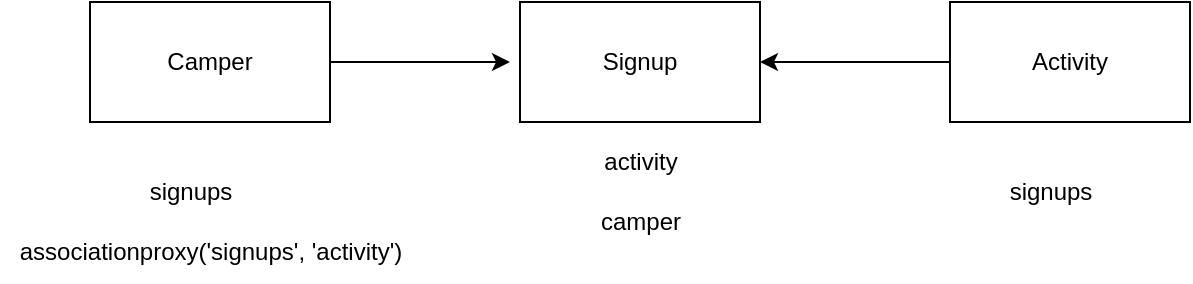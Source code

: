 <mxfile>
    <diagram id="Xh88qinHR42MNz5TsNHH" name="Page-1">
        <mxGraphModel dx="662" dy="498" grid="1" gridSize="10" guides="1" tooltips="1" connect="1" arrows="1" fold="1" page="1" pageScale="1" pageWidth="850" pageHeight="1100" math="0" shadow="0">
            <root>
                <mxCell id="0"/>
                <mxCell id="1" parent="0"/>
                <mxCell id="4" style="edgeStyle=none;html=1;" edge="1" parent="1" source="2">
                    <mxGeometry relative="1" as="geometry">
                        <mxPoint x="360" y="170" as="targetPoint"/>
                    </mxGeometry>
                </mxCell>
                <mxCell id="2" value="Camper" style="whiteSpace=wrap;html=1;" vertex="1" parent="1">
                    <mxGeometry x="150" y="140" width="120" height="60" as="geometry"/>
                </mxCell>
                <mxCell id="3" value="Signup" style="whiteSpace=wrap;html=1;" vertex="1" parent="1">
                    <mxGeometry x="365" y="140" width="120" height="60" as="geometry"/>
                </mxCell>
                <mxCell id="12" style="edgeStyle=none;html=1;" edge="1" parent="1" source="11" target="3">
                    <mxGeometry relative="1" as="geometry"/>
                </mxCell>
                <mxCell id="11" value="Activity" style="whiteSpace=wrap;html=1;" vertex="1" parent="1">
                    <mxGeometry x="580" y="140" width="120" height="60" as="geometry"/>
                </mxCell>
                <mxCell id="13" value="signups" style="text;html=1;align=center;verticalAlign=middle;resizable=0;points=[];autosize=1;strokeColor=none;fillColor=none;" vertex="1" parent="1">
                    <mxGeometry x="170" y="220" width="60" height="30" as="geometry"/>
                </mxCell>
                <mxCell id="14" value="activity" style="text;html=1;align=center;verticalAlign=middle;resizable=0;points=[];autosize=1;strokeColor=none;fillColor=none;" vertex="1" parent="1">
                    <mxGeometry x="395" y="205" width="60" height="30" as="geometry"/>
                </mxCell>
                <mxCell id="15" value="camper" style="text;html=1;align=center;verticalAlign=middle;resizable=0;points=[];autosize=1;strokeColor=none;fillColor=none;" vertex="1" parent="1">
                    <mxGeometry x="395" y="235" width="60" height="30" as="geometry"/>
                </mxCell>
                <mxCell id="16" value="signups" style="text;html=1;align=center;verticalAlign=middle;resizable=0;points=[];autosize=1;strokeColor=none;fillColor=none;" vertex="1" parent="1">
                    <mxGeometry x="600" y="220" width="60" height="30" as="geometry"/>
                </mxCell>
                <mxCell id="17" value="associationproxy('signups', 'activity')" style="text;html=1;align=center;verticalAlign=middle;resizable=0;points=[];autosize=1;strokeColor=none;fillColor=none;" vertex="1" parent="1">
                    <mxGeometry x="105" y="250" width="210" height="30" as="geometry"/>
                </mxCell>
            </root>
        </mxGraphModel>
    </diagram>
</mxfile>